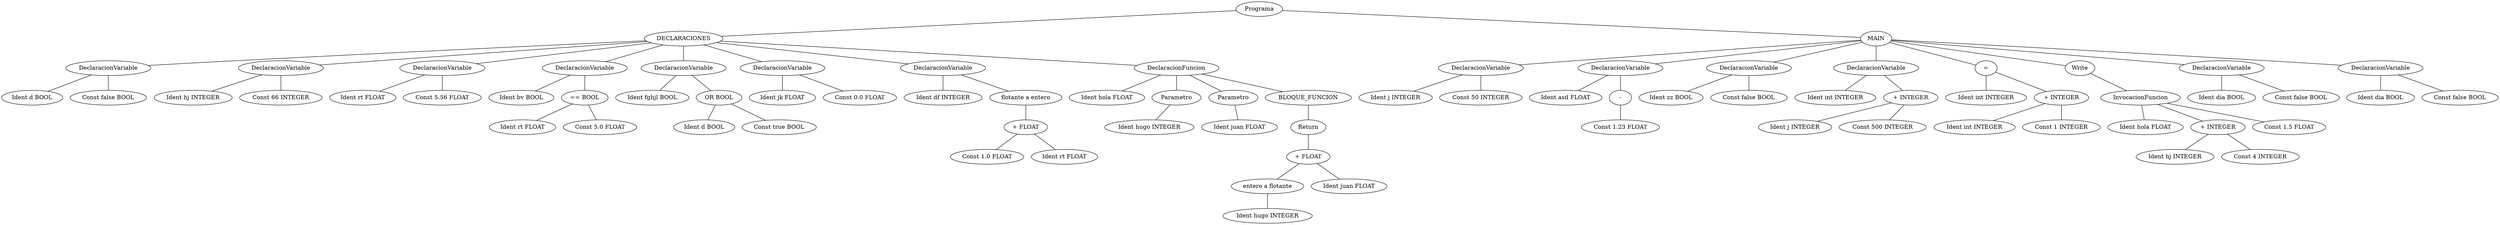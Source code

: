 graph G {77 [label="Programa"]
78 [label="DECLARACIONES"]
77 -- 78
79 [label="DeclaracionVariable"]
78 -- 79
80 [label="Ident d BOOL"]
79 -- 80
81 [label="Const false BOOL"]
79 -- 81
82 [label="DeclaracionVariable"]
78 -- 82
83 [label="Ident hj INTEGER"]
82 -- 83
84 [label="Const 66 INTEGER"]
82 -- 84
85 [label="DeclaracionVariable"]
78 -- 85
86 [label="Ident rt FLOAT"]
85 -- 86
87 [label="Const 5.56 FLOAT"]
85 -- 87
88 [label="DeclaracionVariable"]
78 -- 88
89 [label="Ident bv BOOL"]
88 -- 89
90 [label="== BOOL"]
88 -- 90
91 [label="Ident rt FLOAT"]
90 -- 91
92 [label="Const 5.0 FLOAT"]
90 -- 92
93 [label="DeclaracionVariable"]
78 -- 93
94 [label="Ident fghjl BOOL"]
93 -- 94
95 [label="OR BOOL"]
93 -- 95
96 [label="Ident d BOOL"]
95 -- 96
97 [label="Const true BOOL"]
95 -- 97
98 [label="DeclaracionVariable"]
78 -- 98
99 [label="Ident jk FLOAT"]
98 -- 99
100 [label="Const 0.0 FLOAT"]
98 -- 100
101 [label="DeclaracionVariable"]
78 -- 101
102 [label="Ident df INTEGER"]
101 -- 102
103 [label="flotante a entero"]
101 -- 103
104 [label="+ FLOAT"]
103 -- 104
105 [label="Const 1.0 FLOAT"]
104 -- 105
106 [label="Ident rt FLOAT"]
104 -- 106
107 [label="DeclaracionFuncion"]
78 -- 107
108 [label="Ident hola FLOAT"]
107 -- 108
109 [label="Parametro"]
107 -- 109
110 [label="Ident hugo INTEGER"]
109 -- 110
111 [label="Parametro"]
107 -- 111
112 [label="Ident juan FLOAT"]
111 -- 112
113 [label="BLOQUE_FUNCION"]
107 -- 113
114 [label="Return"]
113 -- 114
115 [label="+ FLOAT"]
114 -- 115
116 [label="entero a flotante"]
115 -- 116
117 [label="Ident hugo INTEGER"]
116 -- 117
118 [label="Ident juan FLOAT"]
115 -- 118
119 [label="MAIN"]
77 -- 119
120 [label="DeclaracionVariable"]
119 -- 120
121 [label="Ident j INTEGER"]
120 -- 121
122 [label="Const 50 INTEGER"]
120 -- 122
123 [label="DeclaracionVariable"]
119 -- 123
124 [label="Ident asd FLOAT"]
123 -- 124
125 [label="-"]
123 -- 125
126 [label="Const 1.23 FLOAT"]
125 -- 126
127 [label="DeclaracionVariable"]
119 -- 127
128 [label="Ident zz BOOL"]
127 -- 128
129 [label="Const false BOOL"]
127 -- 129
130 [label="DeclaracionVariable"]
119 -- 130
131 [label="Ident int INTEGER"]
130 -- 131
132 [label="+ INTEGER"]
130 -- 132
133 [label="Ident j INTEGER"]
132 -- 133
134 [label="Const 500 INTEGER"]
132 -- 134
135 [label="="]
119 -- 135
136 [label="Ident int INTEGER"]
135 -- 136
137 [label="+ INTEGER"]
135 -- 137
138 [label="Ident int INTEGER"]
137 -- 138
139 [label="Const 1 INTEGER"]
137 -- 139
140 [label="Write"]
119 -- 140
141 [label="InvocacionFuncion"]
140 -- 141
142 [label="Ident hola FLOAT"]
141 -- 142
143 [label="+ INTEGER"]
141 -- 143
144 [label="Ident hj INTEGER"]
143 -- 144
145 [label="Const 4 INTEGER"]
143 -- 145
146 [label="Const 1.5 FLOAT"]
141 -- 146
147 [label="DeclaracionVariable"]
119 -- 147
148 [label="Ident día BOOL"]
147 -- 148
149 [label="Const false BOOL"]
147 -- 149
150 [label="DeclaracionVariable"]
119 -- 150
151 [label="Ident dia BOOL"]
150 -- 151
152 [label="Const false BOOL"]
150 -- 152
}
